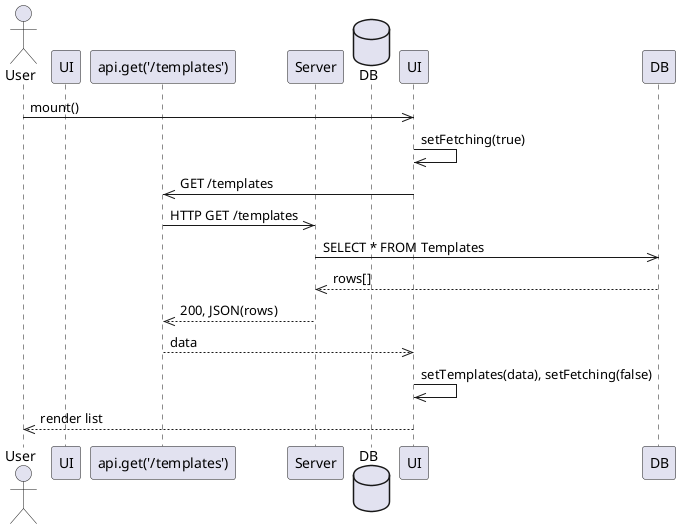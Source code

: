 @startuml SequenceDiagram
actor User
participant UI as TemplatesTab
participant API as "api.get('/templates')"
participant Server
database DB as SQLite

User ->> UI : mount()
UI ->> UI : setFetching(true)
UI ->> API : GET /templates
API ->> Server : HTTP GET /templates
Server ->> DB : SELECT * FROM Templates
DB -->> Server : rows[]
Server -->> API : 200, JSON(rows)
API -->> UI : data
UI ->> UI : setTemplates(data), setFetching(false)
UI -->> User : render list
@enduml
